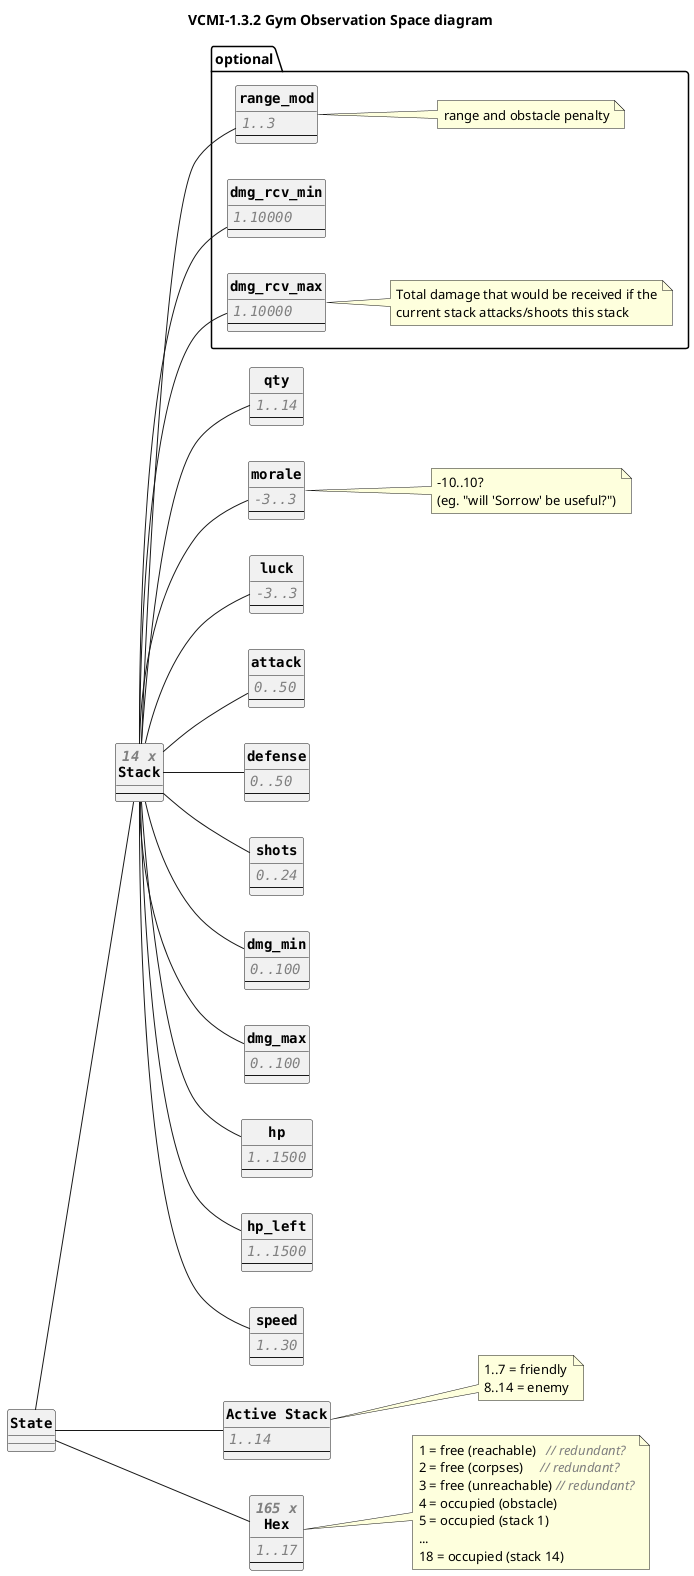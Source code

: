 @startuml "vcmi-1.32-gym-observation-space"

title "VCMI-1.3.2 Gym Observation Space diagram"
left to right direction
skinparam defaultTextAlignment center
skinparam ClassFontStyle bold
skinparam ClassFontName monospaced
skinparam ClassAttributeFontName monospaced
skinparam ClassAttributeIconSize 0
skinparam DefaultTextAlignment left
hide circle
set namespaceSeparator none

' space
!$nbsp = "<U+00A0>"

!function $desc($txt)
!return "<color:Gray><i>"+$txt+"</i></color>"
!endfunction

!procedure $branch($name, $id, $parent_id)
class "$name" as $id {
  --
}
$parent_id -- $id
!endprocedure

!procedure $leaf($name, $id, $parent_id, $txt)
class "$name" as $id {
  $desc($txt)
  --
}
$parent_id -- $id
!endprocedure

!procedure $leaf($name, $parent_id, $txt)
$leaf($name, $name, $parent_id, $txt)
!endprocedure

''''''''''''''''''''''''''''''''''''''''''''''''''''''''''''''''''''''''''''''''
''''''''''''''''''''''''''''''''''''''''''''''''''''''''''''''''''''''''''''''''

class State {}

$branch($desc('14 x')+"\nStack", stack, State)

together {
  $leaf(qty, stack, "1..14")
  $leaf(morale, stack, "-3..3")

  note right of morale
    -10..10?
    (eg. "will 'Sorrow' be useful?")
  end note

  $leaf(luck, stack, "-3..3")
  $leaf(attack, stack, "0..50")
  $leaf(defense, stack, "0..50")
  $leaf(shots, stack, "0..24")
  $leaf(dmg_min, stack, "0..100")
  $leaf(dmg_max, stack, "0..100")
  $leaf(hp, stack, "1..1500")
  $leaf(hp_left, stack, "1..1500")
  $leaf(speed, stack, "1..30")

  $leaf("Active Stack", astack, State, "1..14")
  note right of astack
  1..7 = friendly
  8..14 = enemy
  end note

  package optional {
    $leaf(range_mod, stack, "1..3")

    note right of range_mod
      range and obstacle penalty
    end note

    $leaf(dmg_rcv_min, stack, "1.10000")
    $leaf(dmg_rcv_max, stack, "1.10000")

    note right of dmg_rcv_max
      Total damage that would be received if the
      current stack attacks/shoots this stack
    end note
  }


    $leaf($desc('165 x')+"\nHex", hex, State, "1..17")

    note right of hex
      1 = free (reachable)   $desc("// redundant?")
      2 = free (corpses)     $desc("// redundant?")
      3 = free (unreachable) $desc("// redundant?")
      4 = occupied (obstacle)
      5 = occupied (stack 1)
      ...
      18 = occupied (stack 14)
    end note
}

@enduml
